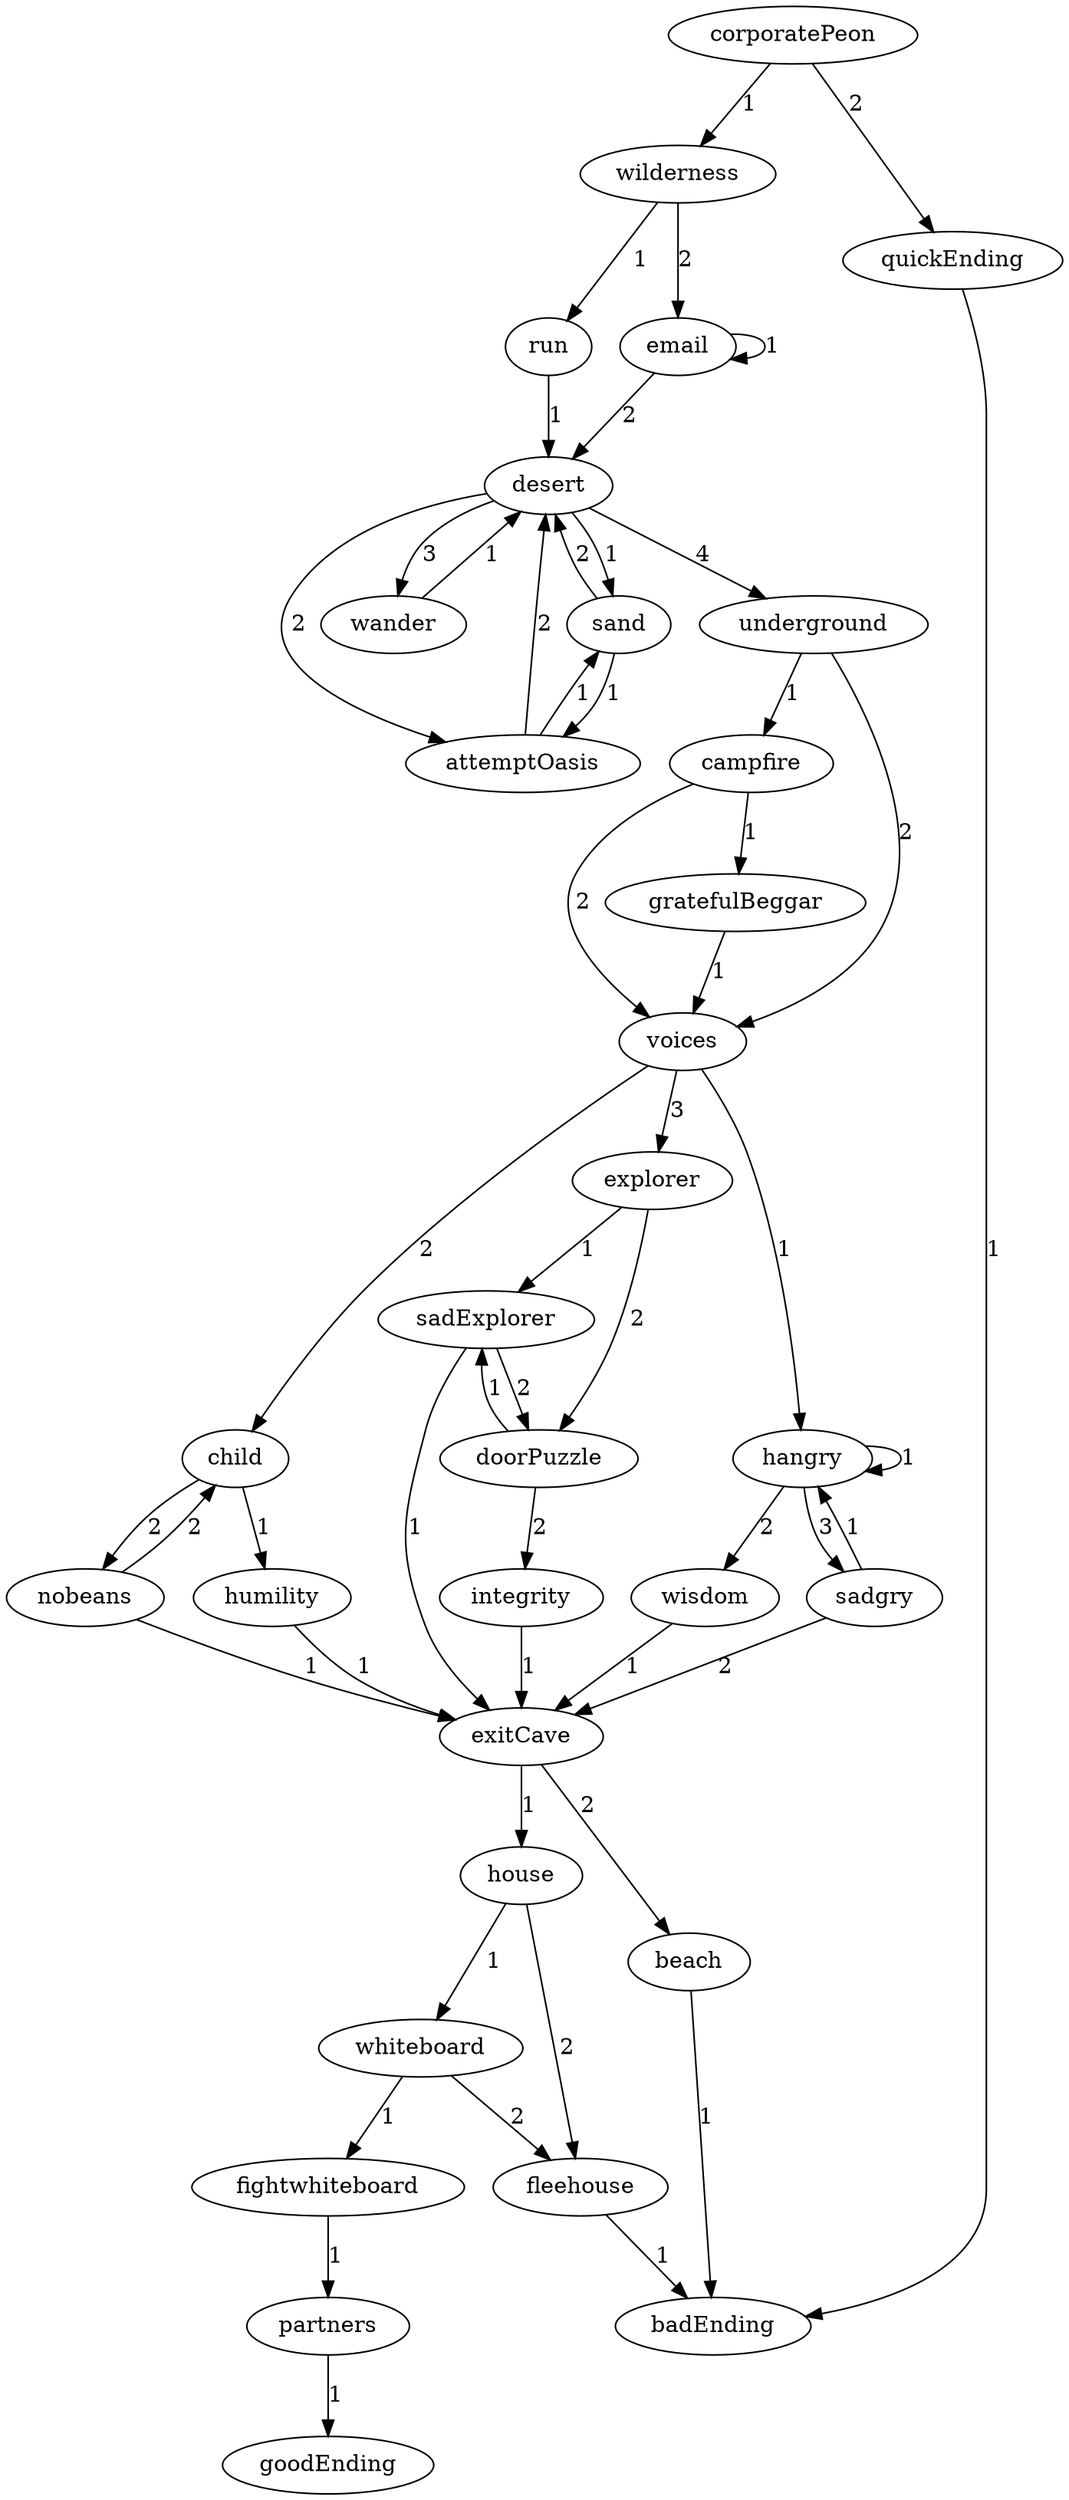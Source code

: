 digraph G {
corporatePeon -> wilderness [ label="1" ];
corporatePeon -> quickEnding [ label="2" ];
quickEnding -> badEnding [ label="1" ];
wilderness -> run [ label="1" ];
wilderness -> email [ label="2" ];
run -> desert [ label="1" ];
email -> email [ label="1" ];
email -> desert [ label="2" ];
desert -> sand [ label="1" ];
desert -> attemptOasis [ label="2" ];
desert -> wander [ label="3" ];
desert -> underground [ label="4" ];
sand -> attemptOasis [ label="1" ];
sand -> desert [ label="2" ];
attemptOasis -> sand [ label="1" ];
attemptOasis -> desert [ label="2" ];
wander -> desert [ label="1" ];
underground -> campfire [ label="1" ];
underground -> voices [ label="2" ];
campfire -> gratefulBeggar [ label="1" ];
campfire -> voices [ label="2" ];
gratefulBeggar -> voices [ label="1" ];
voices -> hangry [ label="1" ];
voices -> child [ label="2" ];
voices -> explorer [ label="3" ];
hangry -> hangry [ label="1" ];
hangry -> wisdom [ label="2" ];
hangry -> sadgry [ label="3" ];
sadgry -> hangry [ label="1" ];
sadgry -> exitCave [ label="2" ];
wisdom -> exitCave [ label="1" ];
child -> humility [ label="1" ];
child -> nobeans [ label="2" ];
nobeans -> exitCave [ label="1" ];
nobeans -> child [ label="2" ];
humility -> exitCave [ label="1" ];
explorer -> sadExplorer [ label="1" ];
explorer -> doorPuzzle [ label="2" ];
sadExplorer -> exitCave [ label="1" ];
sadExplorer -> doorPuzzle [ label="2" ];
doorPuzzle -> sadExplorer [ label="1" ];
doorPuzzle -> integrity [ label="2" ];
integrity -> exitCave [ label="1" ];
exitCave -> house [ label="1" ];
exitCave -> beach [ label="2" ];
beach -> badEnding [ label="1" ];
house -> whiteboard [ label="1" ];
house -> fleehouse [ label="2" ];
fleehouse -> badEnding [ label="1" ];
whiteboard -> fightwhiteboard [ label="1" ];
whiteboard -> fleehouse [ label="2" ];
fightwhiteboard -> partners [ label="1" ];
partners -> goodEnding [ label="1" ];
}